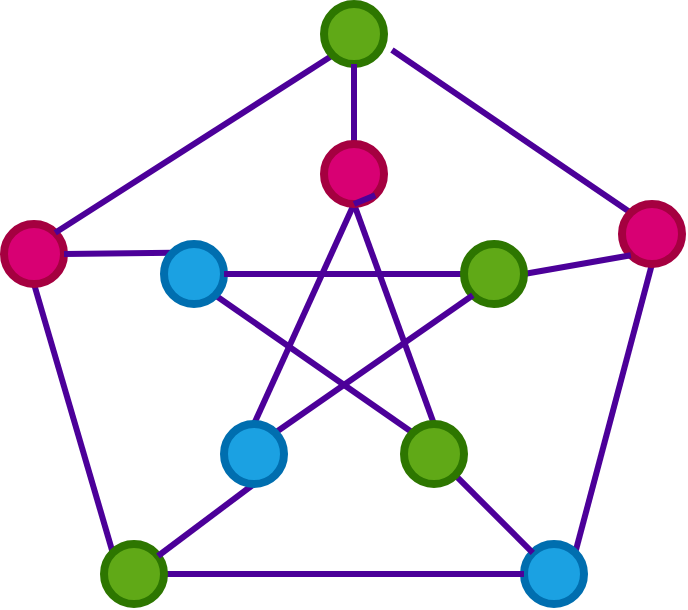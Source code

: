 <mxfile version="16.0.2" type="device" pages="5"><diagram id="E24KhZDyWd663d2NTSz5" name="m-coloring"><mxGraphModel dx="1102" dy="865" grid="1" gridSize="10" guides="1" tooltips="1" connect="1" arrows="1" fold="1" page="1" pageScale="1" pageWidth="827" pageHeight="1169" math="0" shadow="0"><root><mxCell id="N3FVrw2_lpHR-FA1pYPI-0"/><mxCell id="N3FVrw2_lpHR-FA1pYPI-1" parent="N3FVrw2_lpHR-FA1pYPI-0"/><mxCell id="t0WOlxGKAlxQU8XtJc3U-8" style="edgeStyle=none;shape=connector;rounded=0;orthogonalLoop=1;jettySize=auto;html=1;exitX=1;exitY=0;exitDx=0;exitDy=0;entryX=0.5;entryY=1;entryDx=0;entryDy=0;labelBackgroundColor=default;fontFamily=Helvetica;fontSize=23;fontColor=#FF0000;endArrow=none;endFill=0;strokeColor=#4C0099;strokeWidth=3;" edge="1" parent="N3FVrw2_lpHR-FA1pYPI-1" source="N3FVrw2_lpHR-FA1pYPI-4" target="N3FVrw2_lpHR-FA1pYPI-12"><mxGeometry relative="1" as="geometry"/></mxCell><mxCell id="N3FVrw2_lpHR-FA1pYPI-4" value="" style="ellipse;whiteSpace=wrap;html=1;aspect=fixed;fontSize=23;fontColor=#ffffff;strokeColor=#006EAF;strokeWidth=4;fillColor=#1ba1e2;" parent="N3FVrw2_lpHR-FA1pYPI-1" vertex="1"><mxGeometry x="350" y="360" width="30" height="30" as="geometry"/></mxCell><mxCell id="t0WOlxGKAlxQU8XtJc3U-6" style="edgeStyle=none;shape=connector;rounded=0;orthogonalLoop=1;jettySize=auto;html=1;exitX=0.5;exitY=1;exitDx=0;exitDy=0;entryX=0;entryY=0;entryDx=0;entryDy=0;labelBackgroundColor=default;fontFamily=Helvetica;fontSize=23;fontColor=#FF0000;endArrow=none;endFill=0;strokeColor=#4C0099;strokeWidth=3;" edge="1" parent="N3FVrw2_lpHR-FA1pYPI-1" source="N3FVrw2_lpHR-FA1pYPI-8" target="N3FVrw2_lpHR-FA1pYPI-17"><mxGeometry relative="1" as="geometry"/></mxCell><mxCell id="N3FVrw2_lpHR-FA1pYPI-8" value="" style="ellipse;whiteSpace=wrap;html=1;aspect=fixed;fontSize=23;fontColor=#ffffff;strokeColor=#A50040;strokeWidth=4;fillColor=#d80073;" parent="N3FVrw2_lpHR-FA1pYPI-1" vertex="1"><mxGeometry x="90" y="200" width="30" height="30" as="geometry"/></mxCell><mxCell id="t0WOlxGKAlxQU8XtJc3U-9" style="edgeStyle=none;shape=connector;rounded=0;orthogonalLoop=1;jettySize=auto;html=1;exitX=0;exitY=0;exitDx=0;exitDy=0;entryX=1.133;entryY=0.767;entryDx=0;entryDy=0;entryPerimeter=0;labelBackgroundColor=default;fontFamily=Helvetica;fontSize=23;fontColor=#FF0000;endArrow=none;endFill=0;strokeColor=#4C0099;strokeWidth=3;" edge="1" parent="N3FVrw2_lpHR-FA1pYPI-1" source="N3FVrw2_lpHR-FA1pYPI-12" target="N3FVrw2_lpHR-FA1pYPI-20"><mxGeometry relative="1" as="geometry"/></mxCell><mxCell id="N3FVrw2_lpHR-FA1pYPI-12" value="" style="ellipse;whiteSpace=wrap;html=1;aspect=fixed;fontSize=23;fontColor=#ffffff;strokeColor=#A50040;strokeWidth=4;fillColor=#d80073;" parent="N3FVrw2_lpHR-FA1pYPI-1" vertex="1"><mxGeometry x="399" y="190" width="30" height="30" as="geometry"/></mxCell><mxCell id="t0WOlxGKAlxQU8XtJc3U-11" style="edgeStyle=none;shape=connector;rounded=0;orthogonalLoop=1;jettySize=auto;html=1;exitX=0;exitY=0;exitDx=0;exitDy=0;entryX=1;entryY=0.5;entryDx=0;entryDy=0;labelBackgroundColor=default;fontFamily=Helvetica;fontSize=23;fontColor=#FF0000;endArrow=none;endFill=0;strokeColor=#4C0099;strokeWidth=3;" edge="1" parent="N3FVrw2_lpHR-FA1pYPI-1" source="N3FVrw2_lpHR-FA1pYPI-15" target="N3FVrw2_lpHR-FA1pYPI-8"><mxGeometry relative="1" as="geometry"/></mxCell><mxCell id="t0WOlxGKAlxQU8XtJc3U-19" style="edgeStyle=none;shape=connector;rounded=0;orthogonalLoop=1;jettySize=auto;html=1;exitX=1;exitY=1;exitDx=0;exitDy=0;entryX=0;entryY=0;entryDx=0;entryDy=0;labelBackgroundColor=default;fontFamily=Helvetica;fontSize=23;fontColor=#FF0000;endArrow=none;endFill=0;strokeColor=#4C0099;strokeWidth=3;" edge="1" parent="N3FVrw2_lpHR-FA1pYPI-1" source="N3FVrw2_lpHR-FA1pYPI-15" target="t0WOlxGKAlxQU8XtJc3U-3"><mxGeometry relative="1" as="geometry"/></mxCell><mxCell id="N3FVrw2_lpHR-FA1pYPI-15" value="" style="ellipse;whiteSpace=wrap;html=1;aspect=fixed;fontSize=23;fontColor=#ffffff;strokeColor=#006EAF;strokeWidth=4;fillColor=#1ba1e2;" parent="N3FVrw2_lpHR-FA1pYPI-1" vertex="1"><mxGeometry x="170" y="210" width="30" height="30" as="geometry"/></mxCell><mxCell id="t0WOlxGKAlxQU8XtJc3U-7" style="edgeStyle=none;shape=connector;rounded=0;orthogonalLoop=1;jettySize=auto;html=1;exitX=1;exitY=0.5;exitDx=0;exitDy=0;entryX=0;entryY=0.5;entryDx=0;entryDy=0;labelBackgroundColor=default;fontFamily=Helvetica;fontSize=23;fontColor=#FF0000;endArrow=none;endFill=0;strokeColor=#4C0099;strokeWidth=3;" edge="1" parent="N3FVrw2_lpHR-FA1pYPI-1" source="N3FVrw2_lpHR-FA1pYPI-17" target="N3FVrw2_lpHR-FA1pYPI-4"><mxGeometry relative="1" as="geometry"/></mxCell><mxCell id="N3FVrw2_lpHR-FA1pYPI-17" value="" style="ellipse;whiteSpace=wrap;html=1;aspect=fixed;fontSize=23;fontColor=#ffffff;strokeColor=#2D7600;strokeWidth=4;fillColor=#60a917;" parent="N3FVrw2_lpHR-FA1pYPI-1" vertex="1"><mxGeometry x="140" y="360" width="30" height="30" as="geometry"/></mxCell><mxCell id="t0WOlxGKAlxQU8XtJc3U-5" style="edgeStyle=none;shape=connector;rounded=0;orthogonalLoop=1;jettySize=auto;html=1;exitX=0;exitY=1;exitDx=0;exitDy=0;entryX=1;entryY=0;entryDx=0;entryDy=0;labelBackgroundColor=default;fontFamily=Helvetica;fontSize=23;fontColor=#FF0000;endArrow=none;endFill=0;strokeColor=#4C0099;strokeWidth=3;" edge="1" parent="N3FVrw2_lpHR-FA1pYPI-1" source="N3FVrw2_lpHR-FA1pYPI-20" target="N3FVrw2_lpHR-FA1pYPI-8"><mxGeometry relative="1" as="geometry"/></mxCell><mxCell id="N3FVrw2_lpHR-FA1pYPI-20" value="" style="ellipse;whiteSpace=wrap;html=1;aspect=fixed;fontSize=23;fontColor=#ffffff;strokeColor=#2D7600;strokeWidth=4;fillColor=#60a917;" parent="N3FVrw2_lpHR-FA1pYPI-1" vertex="1"><mxGeometry x="250" y="90" width="30" height="30" as="geometry"/></mxCell><mxCell id="t0WOlxGKAlxQU8XtJc3U-14" style="edgeStyle=none;shape=connector;rounded=0;orthogonalLoop=1;jettySize=auto;html=1;exitX=1;exitY=0.5;exitDx=0;exitDy=0;entryX=0;entryY=1;entryDx=0;entryDy=0;labelBackgroundColor=default;fontFamily=Helvetica;fontSize=23;fontColor=#FF0000;endArrow=none;endFill=0;strokeColor=#4C0099;strokeWidth=3;" edge="1" parent="N3FVrw2_lpHR-FA1pYPI-1" source="t0WOlxGKAlxQU8XtJc3U-1" target="N3FVrw2_lpHR-FA1pYPI-12"><mxGeometry relative="1" as="geometry"/></mxCell><mxCell id="t0WOlxGKAlxQU8XtJc3U-18" style="edgeStyle=none;shape=connector;rounded=0;orthogonalLoop=1;jettySize=auto;html=1;exitX=0;exitY=0.5;exitDx=0;exitDy=0;entryX=1;entryY=0.5;entryDx=0;entryDy=0;labelBackgroundColor=default;fontFamily=Helvetica;fontSize=23;fontColor=#FF0000;endArrow=none;endFill=0;strokeColor=#4C0099;strokeWidth=3;" edge="1" parent="N3FVrw2_lpHR-FA1pYPI-1" source="t0WOlxGKAlxQU8XtJc3U-1" target="N3FVrw2_lpHR-FA1pYPI-15"><mxGeometry relative="1" as="geometry"/></mxCell><mxCell id="t0WOlxGKAlxQU8XtJc3U-1" value="" style="ellipse;whiteSpace=wrap;html=1;aspect=fixed;fontSize=23;fontColor=#ffffff;strokeColor=#2D7600;strokeWidth=4;fillColor=#60a917;" vertex="1" parent="N3FVrw2_lpHR-FA1pYPI-1"><mxGeometry x="320" y="210" width="30" height="30" as="geometry"/></mxCell><mxCell id="t0WOlxGKAlxQU8XtJc3U-10" style="edgeStyle=none;shape=connector;rounded=0;orthogonalLoop=1;jettySize=auto;html=1;exitX=0.5;exitY=0;exitDx=0;exitDy=0;entryX=0.5;entryY=1;entryDx=0;entryDy=0;labelBackgroundColor=default;fontFamily=Helvetica;fontSize=23;fontColor=#FF0000;endArrow=none;endFill=0;strokeColor=#4C0099;strokeWidth=3;" edge="1" parent="N3FVrw2_lpHR-FA1pYPI-1" source="t0WOlxGKAlxQU8XtJc3U-2" target="N3FVrw2_lpHR-FA1pYPI-20"><mxGeometry relative="1" as="geometry"/></mxCell><mxCell id="t0WOlxGKAlxQU8XtJc3U-15" style="edgeStyle=none;shape=connector;rounded=0;orthogonalLoop=1;jettySize=auto;html=1;exitX=0.5;exitY=1;exitDx=0;exitDy=0;entryX=0.5;entryY=0;entryDx=0;entryDy=0;labelBackgroundColor=default;fontFamily=Helvetica;fontSize=23;fontColor=#FF0000;endArrow=none;endFill=0;strokeColor=#4C0099;strokeWidth=3;" edge="1" parent="N3FVrw2_lpHR-FA1pYPI-1" source="t0WOlxGKAlxQU8XtJc3U-2" target="t0WOlxGKAlxQU8XtJc3U-3"><mxGeometry relative="1" as="geometry"/></mxCell><mxCell id="t0WOlxGKAlxQU8XtJc3U-16" style="edgeStyle=none;shape=connector;rounded=0;orthogonalLoop=1;jettySize=auto;html=1;exitX=0.5;exitY=1;exitDx=0;exitDy=0;entryX=0.5;entryY=0;entryDx=0;entryDy=0;labelBackgroundColor=default;fontFamily=Helvetica;fontSize=23;fontColor=#FF0000;endArrow=none;endFill=0;strokeColor=#4C0099;strokeWidth=3;" edge="1" parent="N3FVrw2_lpHR-FA1pYPI-1" source="t0WOlxGKAlxQU8XtJc3U-2" target="t0WOlxGKAlxQU8XtJc3U-4"><mxGeometry relative="1" as="geometry"/></mxCell><mxCell id="t0WOlxGKAlxQU8XtJc3U-2" value="" style="ellipse;whiteSpace=wrap;html=1;aspect=fixed;fontSize=23;fontColor=#ffffff;strokeColor=#A50040;strokeWidth=4;fillColor=#d80073;" vertex="1" parent="N3FVrw2_lpHR-FA1pYPI-1"><mxGeometry x="250" y="160" width="30" height="30" as="geometry"/></mxCell><mxCell id="t0WOlxGKAlxQU8XtJc3U-13" style="edgeStyle=none;shape=connector;rounded=0;orthogonalLoop=1;jettySize=auto;html=1;exitX=1;exitY=1;exitDx=0;exitDy=0;entryX=0;entryY=0;entryDx=0;entryDy=0;labelBackgroundColor=default;fontFamily=Helvetica;fontSize=23;fontColor=#FF0000;endArrow=none;endFill=0;strokeColor=#4C0099;strokeWidth=3;" edge="1" parent="N3FVrw2_lpHR-FA1pYPI-1" source="t0WOlxGKAlxQU8XtJc3U-3" target="N3FVrw2_lpHR-FA1pYPI-4"><mxGeometry relative="1" as="geometry"/></mxCell><mxCell id="t0WOlxGKAlxQU8XtJc3U-3" value="" style="ellipse;whiteSpace=wrap;html=1;aspect=fixed;fontSize=23;fontColor=#ffffff;strokeColor=#2D7600;strokeWidth=4;fillColor=#60a917;" vertex="1" parent="N3FVrw2_lpHR-FA1pYPI-1"><mxGeometry x="290" y="300" width="30" height="30" as="geometry"/></mxCell><mxCell id="t0WOlxGKAlxQU8XtJc3U-12" style="edgeStyle=none;shape=connector;rounded=0;orthogonalLoop=1;jettySize=auto;html=1;exitX=0.5;exitY=1;exitDx=0;exitDy=0;labelBackgroundColor=default;fontFamily=Helvetica;fontSize=23;fontColor=#FF0000;endArrow=none;endFill=0;strokeColor=#4C0099;strokeWidth=3;" edge="1" parent="N3FVrw2_lpHR-FA1pYPI-1" source="t0WOlxGKAlxQU8XtJc3U-4" target="N3FVrw2_lpHR-FA1pYPI-17"><mxGeometry relative="1" as="geometry"/></mxCell><mxCell id="t0WOlxGKAlxQU8XtJc3U-17" style="edgeStyle=none;shape=connector;rounded=0;orthogonalLoop=1;jettySize=auto;html=1;exitX=1;exitY=0;exitDx=0;exitDy=0;entryX=0;entryY=1;entryDx=0;entryDy=0;labelBackgroundColor=default;fontFamily=Helvetica;fontSize=23;fontColor=#FF0000;endArrow=none;endFill=0;strokeColor=#4C0099;strokeWidth=3;" edge="1" parent="N3FVrw2_lpHR-FA1pYPI-1" source="t0WOlxGKAlxQU8XtJc3U-4" target="t0WOlxGKAlxQU8XtJc3U-1"><mxGeometry relative="1" as="geometry"/></mxCell><mxCell id="t0WOlxGKAlxQU8XtJc3U-4" value="" style="ellipse;whiteSpace=wrap;html=1;aspect=fixed;fontSize=23;fontColor=#ffffff;strokeColor=#006EAF;strokeWidth=4;fillColor=#1ba1e2;" vertex="1" parent="N3FVrw2_lpHR-FA1pYPI-1"><mxGeometry x="200" y="300" width="30" height="30" as="geometry"/></mxCell><mxCell id="t0WOlxGKAlxQU8XtJc3U-20" style="edgeStyle=none;shape=connector;rounded=0;orthogonalLoop=1;jettySize=auto;html=1;exitX=1;exitY=1;exitDx=0;exitDy=0;entryX=0.5;entryY=1;entryDx=0;entryDy=0;labelBackgroundColor=default;fontFamily=Helvetica;fontSize=23;fontColor=#FF0000;endArrow=none;endFill=0;strokeColor=#4C0099;strokeWidth=3;" edge="1" parent="N3FVrw2_lpHR-FA1pYPI-1" source="t0WOlxGKAlxQU8XtJc3U-2" target="t0WOlxGKAlxQU8XtJc3U-2"><mxGeometry relative="1" as="geometry"/></mxCell></root></mxGraphModel></diagram><diagram id="rJRVa3TOxFtvQPzPm_9Q" name="biparite-1"><mxGraphModel dx="630" dy="494" grid="1" gridSize="10" guides="1" tooltips="1" connect="1" arrows="1" fold="1" page="1" pageScale="1" pageWidth="827" pageHeight="1169" math="0" shadow="0"><root><mxCell id="ZXpZk8YOowVN6DerDA2z-0"/><mxCell id="ZXpZk8YOowVN6DerDA2z-1" parent="ZXpZk8YOowVN6DerDA2z-0"/><mxCell id="3CntNH-JZQHzFB9K2wUu-34" value="" style="ellipse;whiteSpace=wrap;html=1;fontFamily=Helvetica;fontSize=23;fontColor=#FF0000;fillColor=none;strokeWidth=7;strokeColor=#4C0099;" vertex="1" parent="ZXpZk8YOowVN6DerDA2z-1"><mxGeometry x="365" y="90" width="200" height="300" as="geometry"/></mxCell><mxCell id="3CntNH-JZQHzFB9K2wUu-35" value="" style="ellipse;whiteSpace=wrap;html=1;fontFamily=Helvetica;fontSize=23;fontColor=#FF0000;fillColor=none;strokeWidth=7;strokeColor=#4C0099;" vertex="1" parent="ZXpZk8YOowVN6DerDA2z-1"><mxGeometry x="70" y="90" width="200" height="350" as="geometry"/></mxCell><mxCell id="3CntNH-JZQHzFB9K2wUu-36" style="edgeStyle=none;shape=connector;rounded=0;orthogonalLoop=1;jettySize=auto;html=1;exitX=1;exitY=0.5;exitDx=0;exitDy=0;entryX=0;entryY=0.5;entryDx=0;entryDy=0;labelBackgroundColor=default;fontFamily=Helvetica;fontSize=23;fontColor=#FF0000;endArrow=none;endFill=0;strokeColor=#4C0099;strokeWidth=3;" edge="1" parent="ZXpZk8YOowVN6DerDA2z-1" source="3CntNH-JZQHzFB9K2wUu-3" target="3CntNH-JZQHzFB9K2wUu-30"><mxGeometry relative="1" as="geometry"/></mxCell><mxCell id="3CntNH-JZQHzFB9K2wUu-37" style="edgeStyle=none;shape=connector;rounded=0;orthogonalLoop=1;jettySize=auto;html=1;exitX=1;exitY=0.5;exitDx=0;exitDy=0;labelBackgroundColor=default;fontFamily=Helvetica;fontSize=23;fontColor=#FF0000;endArrow=none;endFill=0;strokeColor=#4C0099;strokeWidth=3;" edge="1" parent="ZXpZk8YOowVN6DerDA2z-1" source="3CntNH-JZQHzFB9K2wUu-3" target="3CntNH-JZQHzFB9K2wUu-32"><mxGeometry relative="1" as="geometry"/></mxCell><mxCell id="3CntNH-JZQHzFB9K2wUu-3" value="" style="ellipse;whiteSpace=wrap;html=1;aspect=fixed;fontSize=23;fontColor=#ffffff;strokeColor=#2D7600;strokeWidth=4;fillColor=#60a917;" vertex="1" parent="ZXpZk8YOowVN6DerDA2z-1"><mxGeometry x="160" y="120" width="30" height="30" as="geometry"/></mxCell><mxCell id="3CntNH-JZQHzFB9K2wUu-38" style="edgeStyle=none;shape=connector;rounded=0;orthogonalLoop=1;jettySize=auto;html=1;exitX=1;exitY=0.5;exitDx=0;exitDy=0;labelBackgroundColor=default;fontFamily=Helvetica;fontSize=23;fontColor=#FF0000;endArrow=none;endFill=0;strokeColor=#4C0099;strokeWidth=3;" edge="1" parent="ZXpZk8YOowVN6DerDA2z-1" source="3CntNH-JZQHzFB9K2wUu-10" target="3CntNH-JZQHzFB9K2wUu-30"><mxGeometry relative="1" as="geometry"/></mxCell><mxCell id="3CntNH-JZQHzFB9K2wUu-39" style="edgeStyle=none;shape=connector;rounded=0;orthogonalLoop=1;jettySize=auto;html=1;exitX=1;exitY=0.5;exitDx=0;exitDy=0;labelBackgroundColor=default;fontFamily=Helvetica;fontSize=23;fontColor=#FF0000;endArrow=none;endFill=0;strokeColor=#4C0099;strokeWidth=3;" edge="1" parent="ZXpZk8YOowVN6DerDA2z-1" source="3CntNH-JZQHzFB9K2wUu-10" target="3CntNH-JZQHzFB9K2wUu-33"><mxGeometry relative="1" as="geometry"/></mxCell><mxCell id="3CntNH-JZQHzFB9K2wUu-10" value="" style="ellipse;whiteSpace=wrap;html=1;aspect=fixed;fontSize=23;fontColor=#ffffff;strokeColor=#2D7600;strokeWidth=4;fillColor=#60a917;" vertex="1" parent="ZXpZk8YOowVN6DerDA2z-1"><mxGeometry x="160" y="180" width="30" height="30" as="geometry"/></mxCell><mxCell id="3CntNH-JZQHzFB9K2wUu-40" style="edgeStyle=none;shape=connector;rounded=0;orthogonalLoop=1;jettySize=auto;html=1;exitX=1;exitY=0.5;exitDx=0;exitDy=0;labelBackgroundColor=default;fontFamily=Helvetica;fontSize=23;fontColor=#FF0000;endArrow=none;endFill=0;strokeColor=#4C0099;strokeWidth=3;" edge="1" parent="ZXpZk8YOowVN6DerDA2z-1" source="3CntNH-JZQHzFB9K2wUu-27" target="3CntNH-JZQHzFB9K2wUu-31"><mxGeometry relative="1" as="geometry"/></mxCell><mxCell id="3CntNH-JZQHzFB9K2wUu-27" value="" style="ellipse;whiteSpace=wrap;html=1;aspect=fixed;fontSize=23;fontColor=#ffffff;strokeColor=#2D7600;strokeWidth=4;fillColor=#60a917;" vertex="1" parent="ZXpZk8YOowVN6DerDA2z-1"><mxGeometry x="160" y="270" width="30" height="30" as="geometry"/></mxCell><mxCell id="3CntNH-JZQHzFB9K2wUu-41" style="edgeStyle=none;shape=connector;rounded=0;orthogonalLoop=1;jettySize=auto;html=1;exitX=1;exitY=0.5;exitDx=0;exitDy=0;entryX=0;entryY=1;entryDx=0;entryDy=0;labelBackgroundColor=default;fontFamily=Helvetica;fontSize=23;fontColor=#FF0000;endArrow=none;endFill=0;strokeColor=#4C0099;strokeWidth=3;" edge="1" parent="ZXpZk8YOowVN6DerDA2z-1" source="3CntNH-JZQHzFB9K2wUu-28" target="3CntNH-JZQHzFB9K2wUu-31"><mxGeometry relative="1" as="geometry"/></mxCell><mxCell id="3CntNH-JZQHzFB9K2wUu-28" value="" style="ellipse;whiteSpace=wrap;html=1;aspect=fixed;fontSize=23;fontColor=#ffffff;strokeColor=#2D7600;strokeWidth=4;fillColor=#60a917;" vertex="1" parent="ZXpZk8YOowVN6DerDA2z-1"><mxGeometry x="160" y="330" width="30" height="30" as="geometry"/></mxCell><mxCell id="3CntNH-JZQHzFB9K2wUu-42" style="edgeStyle=none;shape=connector;rounded=0;orthogonalLoop=1;jettySize=auto;html=1;exitX=1;exitY=0.5;exitDx=0;exitDy=0;labelBackgroundColor=default;fontFamily=Helvetica;fontSize=23;fontColor=#FF0000;endArrow=none;endFill=0;strokeColor=#4C0099;strokeWidth=3;" edge="1" parent="ZXpZk8YOowVN6DerDA2z-1" source="3CntNH-JZQHzFB9K2wUu-29" target="3CntNH-JZQHzFB9K2wUu-32"><mxGeometry relative="1" as="geometry"/></mxCell><mxCell id="3CntNH-JZQHzFB9K2wUu-29" value="" style="ellipse;whiteSpace=wrap;html=1;aspect=fixed;fontSize=23;fontColor=#ffffff;strokeColor=#2D7600;strokeWidth=4;fillColor=#60a917;" vertex="1" parent="ZXpZk8YOowVN6DerDA2z-1"><mxGeometry x="160" y="390" width="30" height="30" as="geometry"/></mxCell><mxCell id="3CntNH-JZQHzFB9K2wUu-30" value="" style="ellipse;whiteSpace=wrap;html=1;aspect=fixed;fontSize=23;fontColor=#ffffff;strokeColor=#A50040;strokeWidth=4;fillColor=#d80073;" vertex="1" parent="ZXpZk8YOowVN6DerDA2z-1"><mxGeometry x="450" y="120" width="30" height="30" as="geometry"/></mxCell><mxCell id="3CntNH-JZQHzFB9K2wUu-31" value="" style="ellipse;whiteSpace=wrap;html=1;aspect=fixed;fontSize=23;fontColor=#ffffff;strokeColor=#A50040;strokeWidth=4;fillColor=#d80073;" vertex="1" parent="ZXpZk8YOowVN6DerDA2z-1"><mxGeometry x="450" y="180" width="30" height="30" as="geometry"/></mxCell><mxCell id="3CntNH-JZQHzFB9K2wUu-32" value="" style="ellipse;whiteSpace=wrap;html=1;aspect=fixed;fontSize=23;fontColor=#ffffff;strokeColor=#A50040;strokeWidth=4;fillColor=#d80073;" vertex="1" parent="ZXpZk8YOowVN6DerDA2z-1"><mxGeometry x="450" y="270" width="30" height="30" as="geometry"/></mxCell><mxCell id="3CntNH-JZQHzFB9K2wUu-33" value="" style="ellipse;whiteSpace=wrap;html=1;aspect=fixed;fontSize=23;fontColor=#ffffff;strokeColor=#A50040;strokeWidth=4;fillColor=#d80073;" vertex="1" parent="ZXpZk8YOowVN6DerDA2z-1"><mxGeometry x="450" y="330" width="30" height="30" as="geometry"/></mxCell></root></mxGraphModel></diagram><diagram id="aZPg054Mo5AQaUiI61ij" name="biparite-2"><mxGraphModel dx="1102" dy="865" grid="1" gridSize="10" guides="1" tooltips="1" connect="1" arrows="1" fold="1" page="1" pageScale="1" pageWidth="827" pageHeight="1169" math="0" shadow="0"><root><mxCell id="dGHaOnerwsZwA3UJNI1C-0"/><mxCell id="dGHaOnerwsZwA3UJNI1C-1" parent="dGHaOnerwsZwA3UJNI1C-0"/><mxCell id="dGHaOnerwsZwA3UJNI1C-4" style="edgeStyle=none;shape=connector;rounded=0;orthogonalLoop=1;jettySize=auto;html=1;exitX=1;exitY=0.5;exitDx=0;exitDy=0;entryX=0;entryY=0.5;entryDx=0;entryDy=0;labelBackgroundColor=default;fontFamily=Helvetica;fontSize=23;fontColor=#FF0000;endArrow=none;endFill=0;strokeColor=#4C0099;strokeWidth=3;" edge="1" parent="dGHaOnerwsZwA3UJNI1C-1" source="dGHaOnerwsZwA3UJNI1C-6" target="dGHaOnerwsZwA3UJNI1C-16"><mxGeometry relative="1" as="geometry"/></mxCell><mxCell id="dGHaOnerwsZwA3UJNI1C-5" style="edgeStyle=none;shape=connector;rounded=0;orthogonalLoop=1;jettySize=auto;html=1;exitX=1;exitY=0.5;exitDx=0;exitDy=0;labelBackgroundColor=default;fontFamily=Helvetica;fontSize=23;fontColor=#FF0000;endArrow=none;endFill=0;strokeColor=#4C0099;strokeWidth=3;" edge="1" parent="dGHaOnerwsZwA3UJNI1C-1" source="dGHaOnerwsZwA3UJNI1C-6" target="dGHaOnerwsZwA3UJNI1C-18"><mxGeometry relative="1" as="geometry"/></mxCell><mxCell id="dGHaOnerwsZwA3UJNI1C-6" value="" style="ellipse;whiteSpace=wrap;html=1;aspect=fixed;fontSize=23;fontColor=#ffffff;strokeColor=#2D7600;strokeWidth=4;fillColor=#60a917;" vertex="1" parent="dGHaOnerwsZwA3UJNI1C-1"><mxGeometry x="650" y="260" width="30" height="30" as="geometry"/></mxCell><mxCell id="dGHaOnerwsZwA3UJNI1C-7" style="edgeStyle=none;shape=connector;rounded=0;orthogonalLoop=1;jettySize=auto;html=1;exitX=1;exitY=0.5;exitDx=0;exitDy=0;labelBackgroundColor=default;fontFamily=Helvetica;fontSize=23;fontColor=#FF0000;endArrow=none;endFill=0;strokeColor=#4C0099;strokeWidth=3;" edge="1" parent="dGHaOnerwsZwA3UJNI1C-1" source="dGHaOnerwsZwA3UJNI1C-9" target="dGHaOnerwsZwA3UJNI1C-16"><mxGeometry relative="1" as="geometry"/></mxCell><mxCell id="dGHaOnerwsZwA3UJNI1C-8" style="edgeStyle=none;shape=connector;rounded=0;orthogonalLoop=1;jettySize=auto;html=1;exitX=1;exitY=0.5;exitDx=0;exitDy=0;labelBackgroundColor=default;fontFamily=Helvetica;fontSize=23;fontColor=#FF0000;endArrow=none;endFill=0;strokeColor=#4C0099;strokeWidth=3;" edge="1" parent="dGHaOnerwsZwA3UJNI1C-1" source="dGHaOnerwsZwA3UJNI1C-9" target="dGHaOnerwsZwA3UJNI1C-19"><mxGeometry relative="1" as="geometry"/></mxCell><mxCell id="dGHaOnerwsZwA3UJNI1C-9" value="" style="ellipse;whiteSpace=wrap;html=1;aspect=fixed;fontSize=23;fontColor=#ffffff;strokeColor=#2D7600;strokeWidth=4;fillColor=#60a917;" vertex="1" parent="dGHaOnerwsZwA3UJNI1C-1"><mxGeometry x="290" y="120" width="30" height="30" as="geometry"/></mxCell><mxCell id="dGHaOnerwsZwA3UJNI1C-10" style="edgeStyle=none;shape=connector;rounded=0;orthogonalLoop=1;jettySize=auto;html=1;exitX=1;exitY=0.5;exitDx=0;exitDy=0;labelBackgroundColor=default;fontFamily=Helvetica;fontSize=23;fontColor=#FF0000;endArrow=none;endFill=0;strokeColor=#4C0099;strokeWidth=3;" edge="1" parent="dGHaOnerwsZwA3UJNI1C-1" source="dGHaOnerwsZwA3UJNI1C-11" target="dGHaOnerwsZwA3UJNI1C-17"><mxGeometry relative="1" as="geometry"/></mxCell><mxCell id="dGHaOnerwsZwA3UJNI1C-11" value="" style="ellipse;whiteSpace=wrap;html=1;aspect=fixed;fontSize=23;fontColor=#ffffff;strokeColor=#2D7600;strokeWidth=4;fillColor=#60a917;" vertex="1" parent="dGHaOnerwsZwA3UJNI1C-1"><mxGeometry x="580" y="340" width="30" height="30" as="geometry"/></mxCell><mxCell id="dGHaOnerwsZwA3UJNI1C-12" style="edgeStyle=none;shape=connector;rounded=0;orthogonalLoop=1;jettySize=auto;html=1;exitX=1;exitY=0.5;exitDx=0;exitDy=0;entryX=0;entryY=1;entryDx=0;entryDy=0;labelBackgroundColor=default;fontFamily=Helvetica;fontSize=23;fontColor=#FF0000;endArrow=none;endFill=0;strokeColor=#4C0099;strokeWidth=3;" edge="1" parent="dGHaOnerwsZwA3UJNI1C-1" source="dGHaOnerwsZwA3UJNI1C-13" target="dGHaOnerwsZwA3UJNI1C-17"><mxGeometry relative="1" as="geometry"/></mxCell><mxCell id="dGHaOnerwsZwA3UJNI1C-13" value="" style="ellipse;whiteSpace=wrap;html=1;aspect=fixed;fontSize=23;fontColor=#ffffff;strokeColor=#2D7600;strokeWidth=4;fillColor=#60a917;" vertex="1" parent="dGHaOnerwsZwA3UJNI1C-1"><mxGeometry x="450" y="410" width="30" height="30" as="geometry"/></mxCell><mxCell id="dGHaOnerwsZwA3UJNI1C-14" style="edgeStyle=none;shape=connector;rounded=0;orthogonalLoop=1;jettySize=auto;html=1;exitX=1;exitY=0.5;exitDx=0;exitDy=0;labelBackgroundColor=default;fontFamily=Helvetica;fontSize=23;fontColor=#FF0000;endArrow=none;endFill=0;strokeColor=#4C0099;strokeWidth=3;" edge="1" parent="dGHaOnerwsZwA3UJNI1C-1" source="dGHaOnerwsZwA3UJNI1C-15" target="dGHaOnerwsZwA3UJNI1C-18"><mxGeometry relative="1" as="geometry"/></mxCell><mxCell id="dGHaOnerwsZwA3UJNI1C-15" value="" style="ellipse;whiteSpace=wrap;html=1;aspect=fixed;fontSize=23;fontColor=#ffffff;strokeColor=#2D7600;strokeWidth=4;fillColor=#60a917;" vertex="1" parent="dGHaOnerwsZwA3UJNI1C-1"><mxGeometry x="330" y="210" width="30" height="30" as="geometry"/></mxCell><mxCell id="dGHaOnerwsZwA3UJNI1C-16" value="" style="ellipse;whiteSpace=wrap;html=1;aspect=fixed;fontSize=23;fontColor=#ffffff;strokeColor=#A50040;strokeWidth=4;fillColor=#d80073;" vertex="1" parent="dGHaOnerwsZwA3UJNI1C-1"><mxGeometry x="450" y="120" width="30" height="30" as="geometry"/></mxCell><mxCell id="dGHaOnerwsZwA3UJNI1C-17" value="" style="ellipse;whiteSpace=wrap;html=1;aspect=fixed;fontSize=23;fontColor=#ffffff;strokeColor=#A50040;strokeWidth=4;fillColor=#d80073;" vertex="1" parent="dGHaOnerwsZwA3UJNI1C-1"><mxGeometry x="330" y="310" width="30" height="30" as="geometry"/></mxCell><mxCell id="dGHaOnerwsZwA3UJNI1C-18" value="" style="ellipse;whiteSpace=wrap;html=1;aspect=fixed;fontSize=23;fontColor=#ffffff;strokeColor=#A50040;strokeWidth=4;fillColor=#d80073;" vertex="1" parent="dGHaOnerwsZwA3UJNI1C-1"><mxGeometry x="450" y="270" width="30" height="30" as="geometry"/></mxCell><mxCell id="dGHaOnerwsZwA3UJNI1C-19" value="" style="ellipse;whiteSpace=wrap;html=1;aspect=fixed;fontSize=23;fontColor=#ffffff;strokeColor=#A50040;strokeWidth=4;fillColor=#d80073;" vertex="1" parent="dGHaOnerwsZwA3UJNI1C-1"><mxGeometry x="220" y="310" width="30" height="30" as="geometry"/></mxCell></root></mxGraphModel></diagram><diagram id="iU0tBaGD3Qs2A4TFb935" name="biparite-3"><mxGraphModel dx="1102" dy="865" grid="1" gridSize="10" guides="1" tooltips="1" connect="1" arrows="1" fold="1" page="1" pageScale="1" pageWidth="827" pageHeight="1169" math="0" shadow="0"><root><mxCell id="MEmLj3Ui0ZV73DgpwerX-0"/><mxCell id="MEmLj3Ui0ZV73DgpwerX-1" parent="MEmLj3Ui0ZV73DgpwerX-0"/><mxCell id="MEmLj3Ui0ZV73DgpwerX-2" style="edgeStyle=none;shape=connector;rounded=0;orthogonalLoop=1;jettySize=auto;html=1;exitX=1;exitY=0.5;exitDx=0;exitDy=0;entryX=0;entryY=0.5;entryDx=0;entryDy=0;labelBackgroundColor=default;fontFamily=Helvetica;fontSize=23;fontColor=#FF0000;endArrow=none;endFill=0;strokeColor=#4C0099;strokeWidth=3;" edge="1" parent="MEmLj3Ui0ZV73DgpwerX-1" source="MEmLj3Ui0ZV73DgpwerX-4" target="MEmLj3Ui0ZV73DgpwerX-14"><mxGeometry relative="1" as="geometry"/></mxCell><mxCell id="MEmLj3Ui0ZV73DgpwerX-3" style="edgeStyle=none;shape=connector;rounded=0;orthogonalLoop=1;jettySize=auto;html=1;exitX=1;exitY=0.5;exitDx=0;exitDy=0;labelBackgroundColor=default;fontFamily=Helvetica;fontSize=23;fontColor=#FF0000;endArrow=none;endFill=0;strokeColor=#4C0099;strokeWidth=3;" edge="1" parent="MEmLj3Ui0ZV73DgpwerX-1" source="MEmLj3Ui0ZV73DgpwerX-4" target="MEmLj3Ui0ZV73DgpwerX-16"><mxGeometry relative="1" as="geometry"/></mxCell><mxCell id="MEmLj3Ui0ZV73DgpwerX-4" value="" style="ellipse;whiteSpace=wrap;html=1;aspect=fixed;fontSize=23;fontColor=#ffffff;strokeColor=#2D7600;strokeWidth=4;fillColor=#60a917;" vertex="1" parent="MEmLj3Ui0ZV73DgpwerX-1"><mxGeometry x="560" y="220" width="30" height="30" as="geometry"/></mxCell><mxCell id="MEmLj3Ui0ZV73DgpwerX-5" style="edgeStyle=none;shape=connector;rounded=0;orthogonalLoop=1;jettySize=auto;html=1;exitX=1;exitY=0.5;exitDx=0;exitDy=0;labelBackgroundColor=default;fontFamily=Helvetica;fontSize=23;fontColor=#FF0000;endArrow=none;endFill=0;strokeColor=#4C0099;strokeWidth=3;" edge="1" parent="MEmLj3Ui0ZV73DgpwerX-1" source="MEmLj3Ui0ZV73DgpwerX-7" target="MEmLj3Ui0ZV73DgpwerX-14"><mxGeometry relative="1" as="geometry"/></mxCell><mxCell id="MEmLj3Ui0ZV73DgpwerX-6" style="edgeStyle=none;shape=connector;rounded=0;orthogonalLoop=1;jettySize=auto;html=1;exitX=1;exitY=0.5;exitDx=0;exitDy=0;labelBackgroundColor=default;fontFamily=Helvetica;fontSize=23;fontColor=#FF0000;endArrow=none;endFill=0;strokeColor=#4C0099;strokeWidth=3;" edge="1" parent="MEmLj3Ui0ZV73DgpwerX-1" source="MEmLj3Ui0ZV73DgpwerX-7" target="MEmLj3Ui0ZV73DgpwerX-17"><mxGeometry relative="1" as="geometry"/></mxCell><mxCell id="MEmLj3Ui0ZV73DgpwerX-7" value="" style="ellipse;whiteSpace=wrap;html=1;aspect=fixed;fontSize=23;fontColor=#ffffff;strokeColor=#2D7600;strokeWidth=4;fillColor=#60a917;" vertex="1" parent="MEmLj3Ui0ZV73DgpwerX-1"><mxGeometry x="230" y="130" width="30" height="30" as="geometry"/></mxCell><mxCell id="MEmLj3Ui0ZV73DgpwerX-12" style="edgeStyle=none;shape=connector;rounded=0;orthogonalLoop=1;jettySize=auto;html=1;exitX=1;exitY=0.5;exitDx=0;exitDy=0;labelBackgroundColor=default;fontFamily=Helvetica;fontSize=23;fontColor=#FF0000;endArrow=none;endFill=0;strokeColor=#4C0099;strokeWidth=3;" edge="1" parent="MEmLj3Ui0ZV73DgpwerX-1" source="MEmLj3Ui0ZV73DgpwerX-13" target="MEmLj3Ui0ZV73DgpwerX-16"><mxGeometry relative="1" as="geometry"/></mxCell><mxCell id="cG7EJQpnzqdXLOqZsGUN-0" style="edgeStyle=none;shape=connector;rounded=0;orthogonalLoop=1;jettySize=auto;html=1;exitX=0;exitY=0;exitDx=0;exitDy=0;entryX=1;entryY=1;entryDx=0;entryDy=0;labelBackgroundColor=default;fontFamily=Helvetica;fontSize=23;fontColor=#FF0000;endArrow=none;endFill=0;strokeColor=#4C0099;strokeWidth=3;" edge="1" parent="MEmLj3Ui0ZV73DgpwerX-1" source="MEmLj3Ui0ZV73DgpwerX-13" target="MEmLj3Ui0ZV73DgpwerX-17"><mxGeometry relative="1" as="geometry"/></mxCell><mxCell id="MEmLj3Ui0ZV73DgpwerX-13" value="" style="ellipse;whiteSpace=wrap;html=1;aspect=fixed;fontSize=23;fontColor=#ffffff;strokeColor=#2D7600;strokeWidth=4;fillColor=#60a917;" vertex="1" parent="MEmLj3Ui0ZV73DgpwerX-1"><mxGeometry x="340" y="370" width="30" height="30" as="geometry"/></mxCell><mxCell id="MEmLj3Ui0ZV73DgpwerX-14" value="" style="ellipse;whiteSpace=wrap;html=1;aspect=fixed;fontSize=23;fontColor=#ffffff;strokeColor=#A50040;strokeWidth=4;fillColor=#d80073;" vertex="1" parent="MEmLj3Ui0ZV73DgpwerX-1"><mxGeometry x="450" y="120" width="30" height="30" as="geometry"/></mxCell><mxCell id="MEmLj3Ui0ZV73DgpwerX-16" value="" style="ellipse;whiteSpace=wrap;html=1;aspect=fixed;fontSize=23;fontColor=#ffffff;strokeColor=#A50040;strokeWidth=4;fillColor=#d80073;" vertex="1" parent="MEmLj3Ui0ZV73DgpwerX-1"><mxGeometry x="510" y="380" width="30" height="30" as="geometry"/></mxCell><mxCell id="MEmLj3Ui0ZV73DgpwerX-17" value="" style="ellipse;whiteSpace=wrap;html=1;aspect=fixed;fontSize=23;fontColor=#ffffff;strokeColor=#A50040;strokeWidth=4;fillColor=#d80073;" vertex="1" parent="MEmLj3Ui0ZV73DgpwerX-1"><mxGeometry x="220" y="310" width="30" height="30" as="geometry"/></mxCell></root></mxGraphModel></diagram><diagram id="hP6bTyDjsPQTknQrMOC2" name="biparite-4"><mxGraphModel dx="1102" dy="865" grid="1" gridSize="10" guides="1" tooltips="1" connect="1" arrows="1" fold="1" page="1" pageScale="1" pageWidth="827" pageHeight="1169" math="0" shadow="0"><root><mxCell id="TYyxpdtHOa4Ktfm2J6GT-0"/><mxCell id="TYyxpdtHOa4Ktfm2J6GT-1" parent="TYyxpdtHOa4Ktfm2J6GT-0"/><mxCell id="VZsqiAl6rc3XtgDYBi6F-0" value="" style="rounded=0;whiteSpace=wrap;html=1;fontFamily=Helvetica;fontSize=23;strokeColor=#d79b00;strokeWidth=2;fillColor=#ffe6cc;" vertex="1" parent="TYyxpdtHOa4Ktfm2J6GT-1"><mxGeometry x="160" y="260" width="350" height="130" as="geometry"/></mxCell><mxCell id="TYyxpdtHOa4Ktfm2J6GT-2" style="edgeStyle=none;shape=connector;rounded=0;orthogonalLoop=1;jettySize=auto;html=1;exitX=1;exitY=0.5;exitDx=0;exitDy=0;entryX=0;entryY=0.5;entryDx=0;entryDy=0;labelBackgroundColor=default;fontFamily=Helvetica;fontSize=23;fontColor=#FF0000;endArrow=none;endFill=0;strokeColor=#4C0099;strokeWidth=3;" edge="1" parent="TYyxpdtHOa4Ktfm2J6GT-1" source="TYyxpdtHOa4Ktfm2J6GT-4" target="TYyxpdtHOa4Ktfm2J6GT-11"><mxGeometry relative="1" as="geometry"/></mxCell><mxCell id="TYyxpdtHOa4Ktfm2J6GT-3" style="edgeStyle=none;shape=connector;rounded=0;orthogonalLoop=1;jettySize=auto;html=1;exitX=1;exitY=0.5;exitDx=0;exitDy=0;labelBackgroundColor=default;fontFamily=Helvetica;fontSize=23;fontColor=#FF0000;endArrow=none;endFill=0;strokeColor=#4C0099;strokeWidth=3;" edge="1" parent="TYyxpdtHOa4Ktfm2J6GT-1" source="TYyxpdtHOa4Ktfm2J6GT-4" target="TYyxpdtHOa4Ktfm2J6GT-12"><mxGeometry relative="1" as="geometry"/></mxCell><mxCell id="TYyxpdtHOa4Ktfm2J6GT-4" value="" style="ellipse;whiteSpace=wrap;html=1;aspect=fixed;fontSize=23;fontColor=#ffffff;strokeColor=#2D7600;strokeWidth=4;fillColor=#60a917;" vertex="1" parent="TYyxpdtHOa4Ktfm2J6GT-1"><mxGeometry x="560" y="220" width="30" height="30" as="geometry"/></mxCell><mxCell id="TYyxpdtHOa4Ktfm2J6GT-5" style="edgeStyle=none;shape=connector;rounded=0;orthogonalLoop=1;jettySize=auto;html=1;exitX=1;exitY=0.5;exitDx=0;exitDy=0;labelBackgroundColor=default;fontFamily=Helvetica;fontSize=23;fontColor=#FF0000;endArrow=none;endFill=0;strokeColor=#4C0099;strokeWidth=3;" edge="1" parent="TYyxpdtHOa4Ktfm2J6GT-1" source="TYyxpdtHOa4Ktfm2J6GT-7" target="TYyxpdtHOa4Ktfm2J6GT-11"><mxGeometry relative="1" as="geometry"/></mxCell><mxCell id="TYyxpdtHOa4Ktfm2J6GT-6" style="edgeStyle=none;shape=connector;rounded=0;orthogonalLoop=1;jettySize=auto;html=1;exitX=1;exitY=0.5;exitDx=0;exitDy=0;labelBackgroundColor=default;fontFamily=Helvetica;fontSize=23;fontColor=#FF0000;endArrow=none;endFill=0;strokeColor=#4C0099;strokeWidth=3;" edge="1" parent="TYyxpdtHOa4Ktfm2J6GT-1" source="TYyxpdtHOa4Ktfm2J6GT-7" target="TYyxpdtHOa4Ktfm2J6GT-13"><mxGeometry relative="1" as="geometry"/></mxCell><mxCell id="TYyxpdtHOa4Ktfm2J6GT-7" value="" style="ellipse;whiteSpace=wrap;html=1;aspect=fixed;fontSize=23;fontColor=#ffffff;strokeColor=#2D7600;strokeWidth=4;fillColor=#60a917;" vertex="1" parent="TYyxpdtHOa4Ktfm2J6GT-1"><mxGeometry x="230" y="130" width="30" height="30" as="geometry"/></mxCell><mxCell id="TYyxpdtHOa4Ktfm2J6GT-9" style="edgeStyle=none;shape=connector;rounded=0;orthogonalLoop=1;jettySize=auto;html=1;exitX=0;exitY=0.5;exitDx=0;exitDy=0;entryX=1;entryY=1;entryDx=0;entryDy=0;labelBackgroundColor=default;fontFamily=Helvetica;fontSize=23;fontColor=#FF0000;endArrow=none;endFill=0;strokeColor=#4C0099;strokeWidth=3;" edge="1" parent="TYyxpdtHOa4Ktfm2J6GT-1" source="TYyxpdtHOa4Ktfm2J6GT-12" target="TYyxpdtHOa4Ktfm2J6GT-13"><mxGeometry relative="1" as="geometry"><mxPoint x="344.393" y="374.393" as="sourcePoint"/></mxGeometry></mxCell><mxCell id="TYyxpdtHOa4Ktfm2J6GT-11" value="" style="ellipse;whiteSpace=wrap;html=1;aspect=fixed;fontSize=23;fontColor=#ffffff;strokeColor=#A50040;strokeWidth=4;fillColor=#d80073;" vertex="1" parent="TYyxpdtHOa4Ktfm2J6GT-1"><mxGeometry x="450" y="120" width="30" height="30" as="geometry"/></mxCell><mxCell id="TYyxpdtHOa4Ktfm2J6GT-12" value="" style="ellipse;whiteSpace=wrap;html=1;aspect=fixed;fontSize=23;fontColor=#ffffff;strokeColor=#A50040;strokeWidth=4;fillColor=#d80073;" vertex="1" parent="TYyxpdtHOa4Ktfm2J6GT-1"><mxGeometry x="420" y="330" width="30" height="30" as="geometry"/></mxCell><mxCell id="TYyxpdtHOa4Ktfm2J6GT-13" value="" style="ellipse;whiteSpace=wrap;html=1;aspect=fixed;fontSize=23;fontColor=#ffffff;strokeColor=#A50040;strokeWidth=4;fillColor=#d80073;" vertex="1" parent="TYyxpdtHOa4Ktfm2J6GT-1"><mxGeometry x="220" y="310" width="30" height="30" as="geometry"/></mxCell></root></mxGraphModel></diagram></mxfile>
